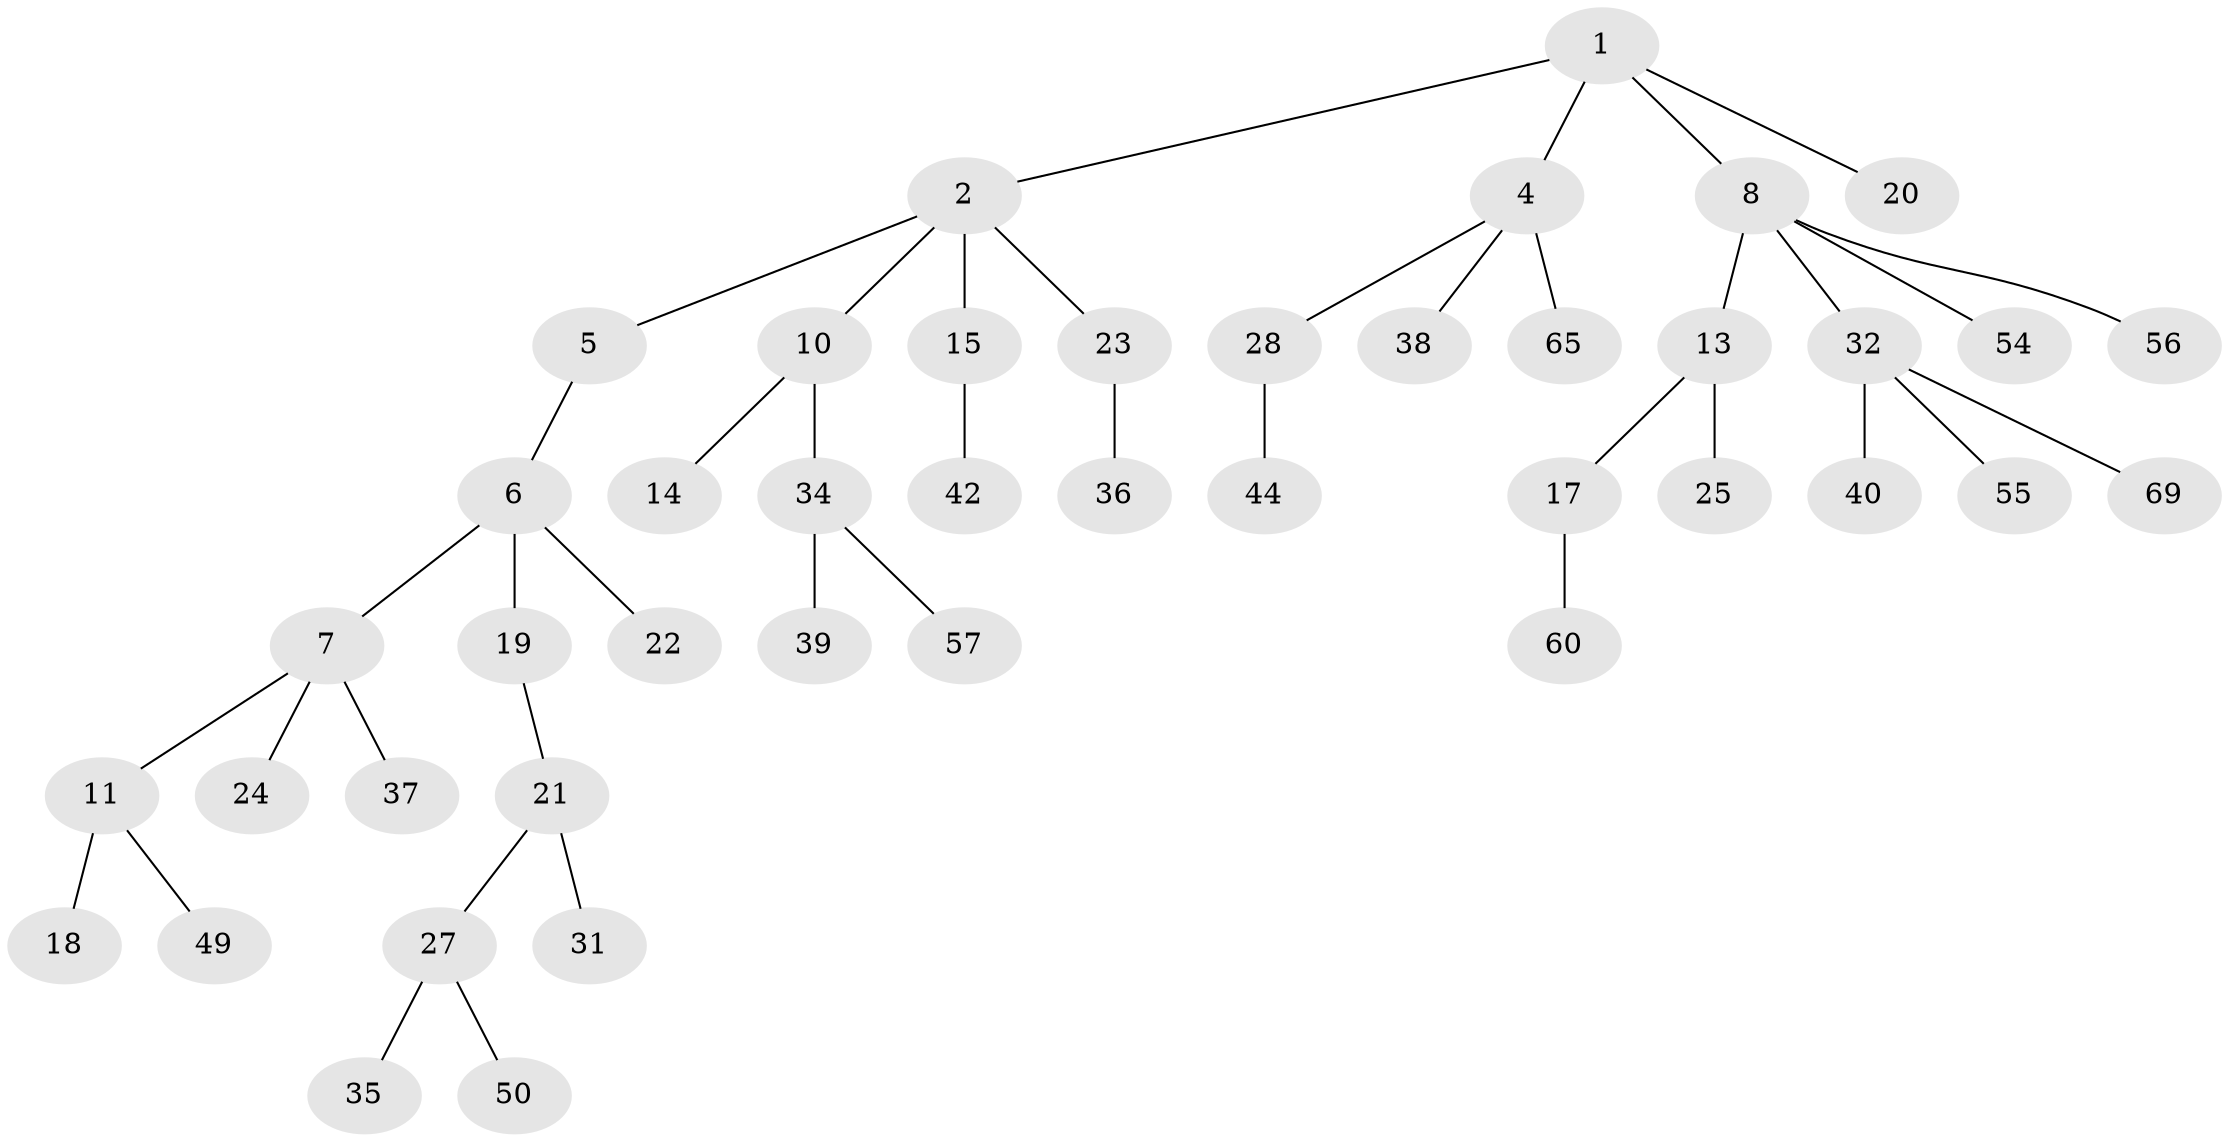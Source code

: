 // original degree distribution, {4: 0.10144927536231885, 3: 0.15942028985507245, 5: 0.043478260869565216, 1: 0.5217391304347826, 2: 0.17391304347826086}
// Generated by graph-tools (version 1.1) at 2025/42/03/06/25 10:42:06]
// undirected, 43 vertices, 42 edges
graph export_dot {
graph [start="1"]
  node [color=gray90,style=filled];
  1;
  2 [super="+3"];
  4 [super="+29"];
  5 [super="+16"];
  6 [super="+33"];
  7 [super="+9"];
  8 [super="+26"];
  10 [super="+12"];
  11 [super="+43"];
  13 [super="+46"];
  14;
  15 [super="+67"];
  17 [super="+61"];
  18;
  19 [super="+66"];
  20 [super="+48"];
  21;
  22 [super="+63"];
  23 [super="+58"];
  24 [super="+51"];
  25 [super="+68"];
  27 [super="+52"];
  28 [super="+30"];
  31 [super="+59"];
  32 [super="+41"];
  34 [super="+45"];
  35;
  36 [super="+47"];
  37 [super="+62"];
  38;
  39;
  40 [super="+64"];
  42 [super="+53"];
  44;
  49;
  50;
  54;
  55;
  56;
  57;
  60;
  65;
  69;
  1 -- 2;
  1 -- 4;
  1 -- 8;
  1 -- 20;
  2 -- 10;
  2 -- 15;
  2 -- 5;
  2 -- 23;
  4 -- 28;
  4 -- 65;
  4 -- 38;
  5 -- 6;
  6 -- 7;
  6 -- 19;
  6 -- 22;
  7 -- 11;
  7 -- 24;
  7 -- 37;
  8 -- 13;
  8 -- 54;
  8 -- 56;
  8 -- 32;
  10 -- 34;
  10 -- 14;
  11 -- 18;
  11 -- 49;
  13 -- 17;
  13 -- 25;
  15 -- 42;
  17 -- 60;
  19 -- 21;
  21 -- 27;
  21 -- 31;
  23 -- 36;
  27 -- 35;
  27 -- 50;
  28 -- 44;
  32 -- 40;
  32 -- 69;
  32 -- 55;
  34 -- 39;
  34 -- 57;
}
